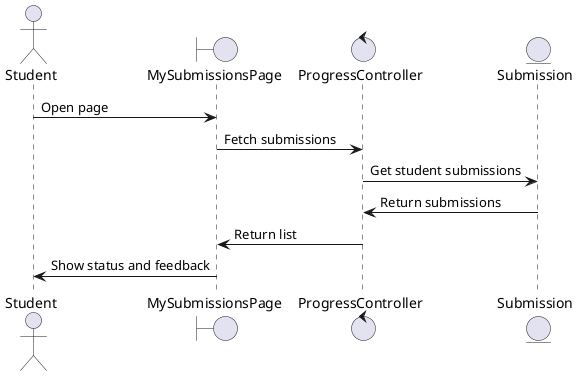 @startuml ViewOwnSubmissions
actor Student
boundary MySubmissionsPage
control ProgressController
entity Submission

Student -> MySubmissionsPage: Open page
MySubmissionsPage -> ProgressController: Fetch submissions
ProgressController -> Submission: Get student submissions
Submission -> ProgressController: Return submissions
ProgressController -> MySubmissionsPage: Return list
MySubmissionsPage -> Student: Show status and feedback
@enduml
